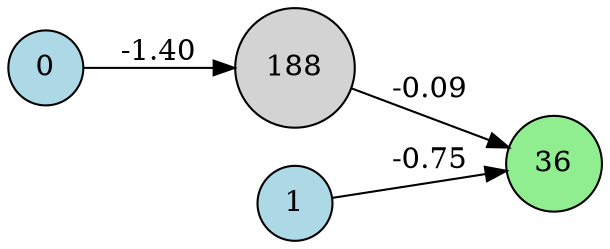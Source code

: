 digraph neat {
  rankdir=LR;
  node [shape=circle];
  node0 [label="0", style=filled, fillcolor=lightblue];
  node1 [label="1", style=filled, fillcolor=lightblue];
  node36 [label="36", style=filled, fillcolor=lightgreen];
  node188 [label="188", style=filled, fillcolor=lightgray];
  node1 -> node36 [label="-0.75"];
  node0 -> node188 [label="-1.40"];
  node188 -> node36 [label="-0.09"];
}
